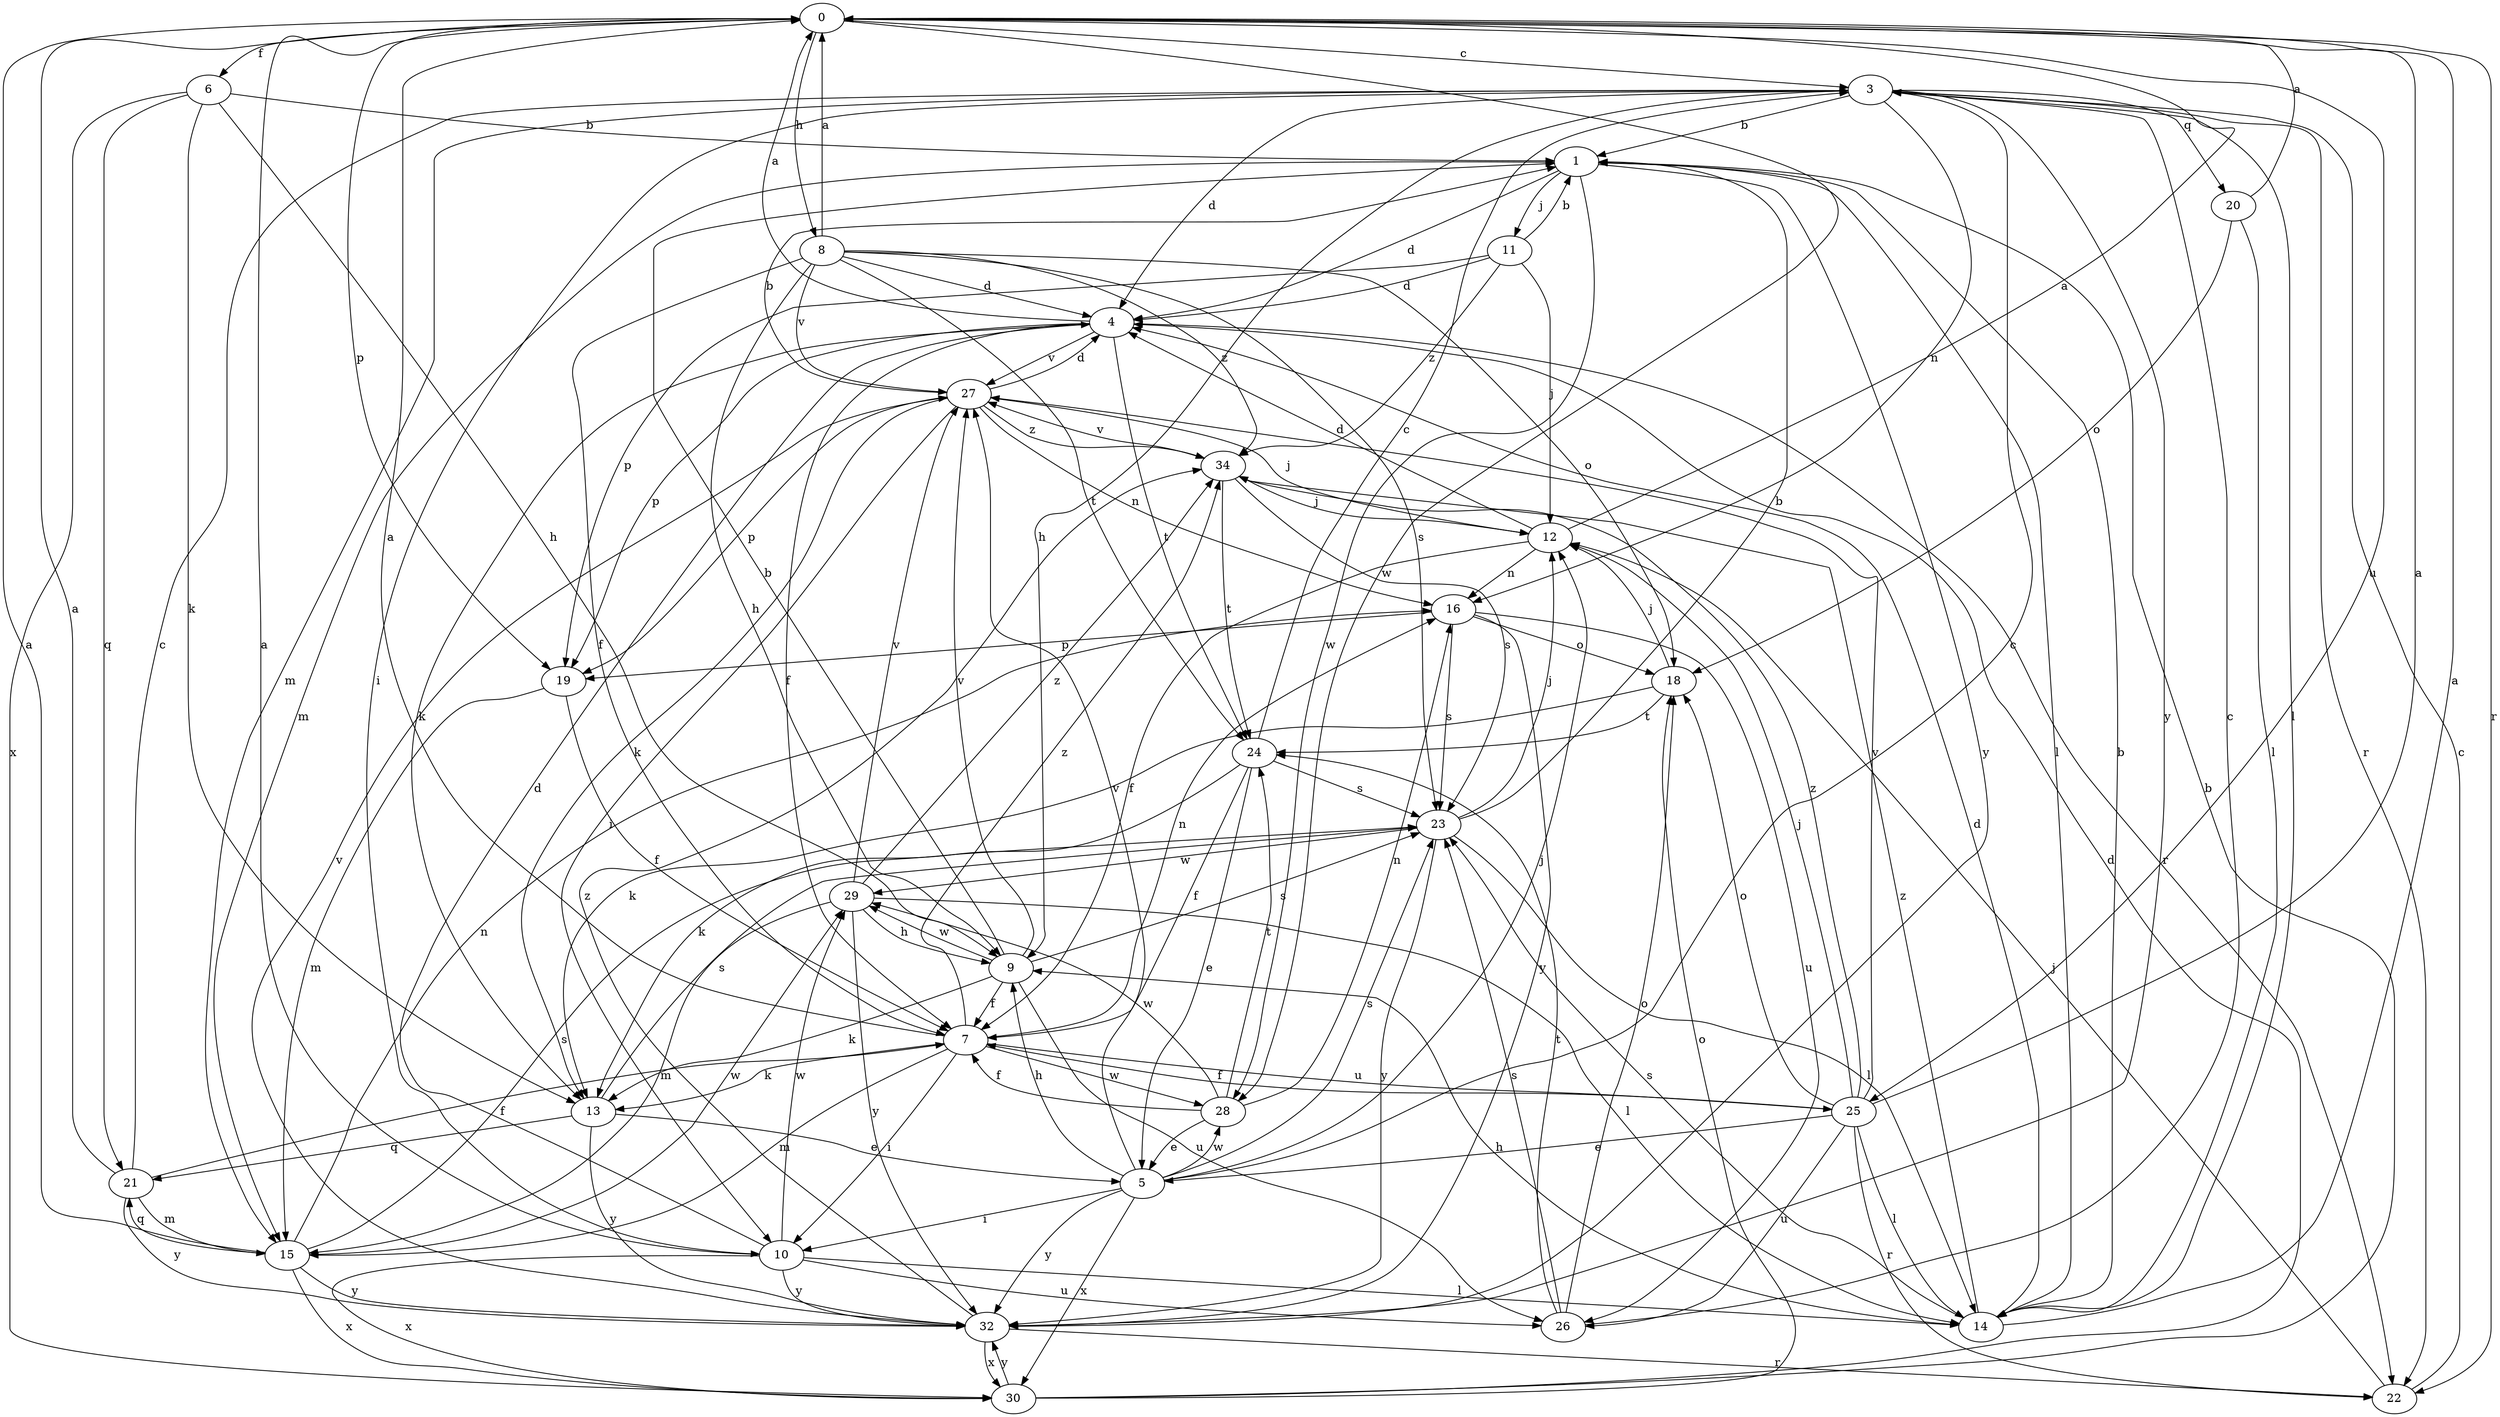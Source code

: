 strict digraph  {
0;
1;
3;
4;
5;
6;
7;
8;
9;
10;
11;
12;
13;
14;
15;
16;
18;
19;
20;
21;
22;
23;
24;
25;
26;
27;
28;
29;
30;
32;
34;
0 -> 3  [label=c];
0 -> 6  [label=f];
0 -> 8  [label=h];
0 -> 19  [label=p];
0 -> 22  [label=r];
0 -> 25  [label=u];
0 -> 28  [label=w];
1 -> 4  [label=d];
1 -> 11  [label=j];
1 -> 14  [label=l];
1 -> 15  [label=m];
1 -> 28  [label=w];
1 -> 32  [label=y];
3 -> 1  [label=b];
3 -> 4  [label=d];
3 -> 9  [label=h];
3 -> 10  [label=i];
3 -> 14  [label=l];
3 -> 15  [label=m];
3 -> 16  [label=n];
3 -> 20  [label=q];
3 -> 22  [label=r];
3 -> 32  [label=y];
4 -> 0  [label=a];
4 -> 7  [label=f];
4 -> 13  [label=k];
4 -> 19  [label=p];
4 -> 22  [label=r];
4 -> 24  [label=t];
4 -> 27  [label=v];
5 -> 3  [label=c];
5 -> 9  [label=h];
5 -> 10  [label=i];
5 -> 12  [label=j];
5 -> 23  [label=s];
5 -> 27  [label=v];
5 -> 28  [label=w];
5 -> 30  [label=x];
5 -> 32  [label=y];
6 -> 1  [label=b];
6 -> 9  [label=h];
6 -> 13  [label=k];
6 -> 21  [label=q];
6 -> 30  [label=x];
7 -> 0  [label=a];
7 -> 10  [label=i];
7 -> 13  [label=k];
7 -> 15  [label=m];
7 -> 16  [label=n];
7 -> 25  [label=u];
7 -> 28  [label=w];
7 -> 34  [label=z];
8 -> 0  [label=a];
8 -> 4  [label=d];
8 -> 7  [label=f];
8 -> 9  [label=h];
8 -> 18  [label=o];
8 -> 23  [label=s];
8 -> 24  [label=t];
8 -> 27  [label=v];
8 -> 34  [label=z];
9 -> 1  [label=b];
9 -> 7  [label=f];
9 -> 13  [label=k];
9 -> 23  [label=s];
9 -> 26  [label=u];
9 -> 27  [label=v];
9 -> 29  [label=w];
10 -> 0  [label=a];
10 -> 4  [label=d];
10 -> 14  [label=l];
10 -> 26  [label=u];
10 -> 29  [label=w];
10 -> 30  [label=x];
10 -> 32  [label=y];
11 -> 1  [label=b];
11 -> 4  [label=d];
11 -> 12  [label=j];
11 -> 19  [label=p];
11 -> 34  [label=z];
12 -> 0  [label=a];
12 -> 4  [label=d];
12 -> 7  [label=f];
12 -> 16  [label=n];
13 -> 5  [label=e];
13 -> 21  [label=q];
13 -> 23  [label=s];
13 -> 32  [label=y];
14 -> 0  [label=a];
14 -> 1  [label=b];
14 -> 4  [label=d];
14 -> 9  [label=h];
14 -> 23  [label=s];
14 -> 34  [label=z];
15 -> 0  [label=a];
15 -> 16  [label=n];
15 -> 21  [label=q];
15 -> 23  [label=s];
15 -> 29  [label=w];
15 -> 30  [label=x];
15 -> 32  [label=y];
16 -> 18  [label=o];
16 -> 19  [label=p];
16 -> 23  [label=s];
16 -> 26  [label=u];
16 -> 32  [label=y];
18 -> 12  [label=j];
18 -> 13  [label=k];
18 -> 24  [label=t];
19 -> 7  [label=f];
19 -> 15  [label=m];
20 -> 0  [label=a];
20 -> 14  [label=l];
20 -> 18  [label=o];
21 -> 0  [label=a];
21 -> 3  [label=c];
21 -> 7  [label=f];
21 -> 15  [label=m];
21 -> 32  [label=y];
22 -> 3  [label=c];
22 -> 12  [label=j];
23 -> 1  [label=b];
23 -> 12  [label=j];
23 -> 14  [label=l];
23 -> 29  [label=w];
23 -> 32  [label=y];
24 -> 3  [label=c];
24 -> 5  [label=e];
24 -> 7  [label=f];
24 -> 13  [label=k];
24 -> 23  [label=s];
25 -> 0  [label=a];
25 -> 5  [label=e];
25 -> 7  [label=f];
25 -> 12  [label=j];
25 -> 14  [label=l];
25 -> 18  [label=o];
25 -> 22  [label=r];
25 -> 26  [label=u];
25 -> 27  [label=v];
25 -> 34  [label=z];
26 -> 3  [label=c];
26 -> 18  [label=o];
26 -> 23  [label=s];
26 -> 24  [label=t];
27 -> 1  [label=b];
27 -> 4  [label=d];
27 -> 10  [label=i];
27 -> 12  [label=j];
27 -> 13  [label=k];
27 -> 16  [label=n];
27 -> 19  [label=p];
27 -> 34  [label=z];
28 -> 5  [label=e];
28 -> 7  [label=f];
28 -> 16  [label=n];
28 -> 24  [label=t];
28 -> 29  [label=w];
29 -> 9  [label=h];
29 -> 14  [label=l];
29 -> 15  [label=m];
29 -> 27  [label=v];
29 -> 32  [label=y];
29 -> 34  [label=z];
30 -> 1  [label=b];
30 -> 4  [label=d];
30 -> 18  [label=o];
30 -> 32  [label=y];
32 -> 22  [label=r];
32 -> 27  [label=v];
32 -> 30  [label=x];
32 -> 34  [label=z];
34 -> 12  [label=j];
34 -> 23  [label=s];
34 -> 24  [label=t];
34 -> 27  [label=v];
}
